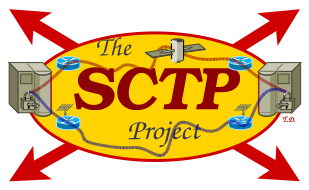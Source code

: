 <?xml version="1.0" encoding="UTF-8"?>
<dia:diagram xmlns:dia="http://www.lysator.liu.se/~alla/dia/">
  <dia:layer name="Hintergrund" visible="true" active="true">
    <dia:object type="Standard - Line" version="0" id="O0">
      <dia:attribute name="obj_pos">
        <dia:point val="3.5,2.2"/>
      </dia:attribute>
      <dia:attribute name="obj_bb">
        <dia:rectangle val="0.863,0.563;3.637,2.337"/>
      </dia:attribute>
      <dia:attribute name="conn_endpoints">
        <dia:point val="3.5,2.2"/>
        <dia:point val="1,0.7"/>
      </dia:attribute>
      <dia:attribute name="numcp">
        <dia:int val="1"/>
      </dia:attribute>
      <dia:attribute name="line_color">
        <dia:color val="#ce0000"/>
      </dia:attribute>
      <dia:attribute name="line_width">
        <dia:real val="0.2"/>
      </dia:attribute>
      <dia:attribute name="end_arrow">
        <dia:enum val="22"/>
      </dia:attribute>
      <dia:attribute name="end_arrow_length">
        <dia:real val="0.2"/>
      </dia:attribute>
      <dia:attribute name="end_arrow_width">
        <dia:real val="0.2"/>
      </dia:attribute>
    </dia:object>
    <dia:object type="Standard - Line" version="0" id="O1">
      <dia:attribute name="obj_pos">
        <dia:point val="3.5,2.2"/>
      </dia:attribute>
      <dia:attribute name="obj_bb">
        <dia:rectangle val="0.864,2.064;3.636,3.736"/>
      </dia:attribute>
      <dia:attribute name="conn_endpoints">
        <dia:point val="3.5,2.2"/>
        <dia:point val="1,3.6"/>
      </dia:attribute>
      <dia:attribute name="numcp">
        <dia:int val="1"/>
      </dia:attribute>
      <dia:attribute name="line_color">
        <dia:color val="#ce0000"/>
      </dia:attribute>
      <dia:attribute name="line_width">
        <dia:real val="0.2"/>
      </dia:attribute>
      <dia:attribute name="end_arrow">
        <dia:enum val="22"/>
      </dia:attribute>
      <dia:attribute name="end_arrow_length">
        <dia:real val="0.2"/>
      </dia:attribute>
      <dia:attribute name="end_arrow_width">
        <dia:real val="0.2"/>
      </dia:attribute>
    </dia:object>
    <dia:object type="Standard - Line" version="0" id="O2">
      <dia:attribute name="obj_pos">
        <dia:point val="3.5,2.2"/>
      </dia:attribute>
      <dia:attribute name="obj_bb">
        <dia:rectangle val="3.363,2.063;6.037,3.737"/>
      </dia:attribute>
      <dia:attribute name="conn_endpoints">
        <dia:point val="3.5,2.2"/>
        <dia:point val="5.9,3.6"/>
      </dia:attribute>
      <dia:attribute name="numcp">
        <dia:int val="1"/>
      </dia:attribute>
      <dia:attribute name="line_color">
        <dia:color val="#ce0000"/>
      </dia:attribute>
      <dia:attribute name="line_width">
        <dia:real val="0.2"/>
      </dia:attribute>
      <dia:attribute name="end_arrow">
        <dia:enum val="22"/>
      </dia:attribute>
      <dia:attribute name="end_arrow_length">
        <dia:real val="0.2"/>
      </dia:attribute>
      <dia:attribute name="end_arrow_width">
        <dia:real val="0.2"/>
      </dia:attribute>
    </dia:object>
    <dia:object type="Standard - Line" version="0" id="O3">
      <dia:attribute name="obj_pos">
        <dia:point val="3.5,2.2"/>
      </dia:attribute>
      <dia:attribute name="obj_bb">
        <dia:rectangle val="3.362,0.562;6.038,2.338"/>
      </dia:attribute>
      <dia:attribute name="conn_endpoints">
        <dia:point val="3.5,2.2"/>
        <dia:point val="5.9,0.7"/>
      </dia:attribute>
      <dia:attribute name="numcp">
        <dia:int val="1"/>
      </dia:attribute>
      <dia:attribute name="line_color">
        <dia:color val="#ce0000"/>
      </dia:attribute>
      <dia:attribute name="line_width">
        <dia:real val="0.2"/>
      </dia:attribute>
      <dia:attribute name="end_arrow">
        <dia:enum val="22"/>
      </dia:attribute>
      <dia:attribute name="end_arrow_length">
        <dia:real val="0.2"/>
      </dia:attribute>
      <dia:attribute name="end_arrow_width">
        <dia:real val="0.2"/>
      </dia:attribute>
    </dia:object>
    <dia:object type="Standard - Ellipse" version="0" id="O4">
      <dia:attribute name="obj_pos">
        <dia:point val="1.3,1.1"/>
      </dia:attribute>
      <dia:attribute name="obj_bb">
        <dia:rectangle val="1.275,1.075;5.65,3.275"/>
      </dia:attribute>
      <dia:attribute name="elem_corner">
        <dia:point val="1.3,1.1"/>
      </dia:attribute>
      <dia:attribute name="elem_width">
        <dia:real val="4.325"/>
      </dia:attribute>
      <dia:attribute name="elem_height">
        <dia:real val="2.15"/>
      </dia:attribute>
      <dia:attribute name="border_width">
        <dia:real val="0.05"/>
      </dia:attribute>
      <dia:attribute name="border_color">
        <dia:color val="#ce0000"/>
      </dia:attribute>
      <dia:attribute name="inner_color">
        <dia:color val="#ffd300"/>
      </dia:attribute>
    </dia:object>
    <dia:object type="Standard - Text" version="1" id="O5">
      <dia:attribute name="obj_pos">
        <dia:point val="3.6,2.15"/>
      </dia:attribute>
      <dia:attribute name="obj_bb">
        <dia:rectangle val="2.038,1.476;5.162,2.824"/>
      </dia:attribute>
      <dia:attribute name="text">
        <dia:composite type="text">
          <dia:attribute name="string">
            <dia:string>#SCTP #</dia:string>
          </dia:attribute>
          <dia:attribute name="font">
            <dia:font family="urw bookman l" style="88" name="Courier"/>
          </dia:attribute>
          <dia:attribute name="height">
            <dia:real val="1.27"/>
          </dia:attribute>
          <dia:attribute name="pos">
            <dia:point val="3.6,2.486"/>
          </dia:attribute>
          <dia:attribute name="color">
            <dia:color val="#8c0000"/>
          </dia:attribute>
          <dia:attribute name="alignment">
            <dia:enum val="1"/>
          </dia:attribute>
        </dia:composite>
      </dia:attribute>
      <dia:attribute name="valign">
        <dia:enum val="2"/>
      </dia:attribute>
    </dia:object>
    <dia:object type="Standard - Text" version="1" id="O6">
      <dia:attribute name="obj_pos">
        <dia:point val="2.75,1.4"/>
      </dia:attribute>
      <dia:attribute name="obj_bb">
        <dia:rectangle val="2.462,1.109;3.038,1.691"/>
      </dia:attribute>
      <dia:attribute name="text">
        <dia:composite type="text">
          <dia:attribute name="string">
            <dia:string>#The#</dia:string>
          </dia:attribute>
          <dia:attribute name="font">
            <dia:font family="URW Chancery L" style="56" name="Courier"/>
          </dia:attribute>
          <dia:attribute name="height">
            <dia:real val="0.564"/>
          </dia:attribute>
          <dia:attribute name="pos">
            <dia:point val="2.75,1.559"/>
          </dia:attribute>
          <dia:attribute name="color">
            <dia:color val="#343858"/>
          </dia:attribute>
          <dia:attribute name="alignment">
            <dia:enum val="1"/>
          </dia:attribute>
        </dia:composite>
      </dia:attribute>
      <dia:attribute name="valign">
        <dia:enum val="2"/>
      </dia:attribute>
    </dia:object>
    <dia:object type="Standard - Text" version="1" id="O7">
      <dia:attribute name="obj_pos">
        <dia:point val="3.6,2.8"/>
      </dia:attribute>
      <dia:attribute name="obj_bb">
        <dia:rectangle val="2.965,2.474;4.235,3.126"/>
      </dia:attribute>
      <dia:attribute name="text">
        <dia:composite type="text">
          <dia:attribute name="string">
            <dia:string>#Project#</dia:string>
          </dia:attribute>
          <dia:attribute name="font">
            <dia:font family="URW Chancery L" style="56" name="Courier"/>
          </dia:attribute>
          <dia:attribute name="height">
            <dia:real val="0.635"/>
          </dia:attribute>
          <dia:attribute name="pos">
            <dia:point val="3.6,2.979"/>
          </dia:attribute>
          <dia:attribute name="color">
            <dia:color val="#343858"/>
          </dia:attribute>
          <dia:attribute name="alignment">
            <dia:enum val="1"/>
          </dia:attribute>
        </dia:composite>
      </dia:attribute>
      <dia:attribute name="valign">
        <dia:enum val="2"/>
      </dia:attribute>
    </dia:object>
    <dia:object type="Cisco - IBM mainframe" version="1" id="O8">
      <dia:attribute name="obj_pos">
        <dia:point val="1,1.6"/>
      </dia:attribute>
      <dia:attribute name="obj_bb">
        <dia:rectangle val="1,1.6;1.712,2.504"/>
      </dia:attribute>
      <dia:attribute name="meta">
        <dia:composite type="dict"/>
      </dia:attribute>
      <dia:attribute name="elem_corner">
        <dia:point val="1,1.6"/>
      </dia:attribute>
      <dia:attribute name="elem_width">
        <dia:real val="0.712"/>
      </dia:attribute>
      <dia:attribute name="elem_height">
        <dia:real val="0.904"/>
      </dia:attribute>
      <dia:attribute name="line_width">
        <dia:real val="0"/>
      </dia:attribute>
      <dia:attribute name="line_colour">
        <dia:color val="#000000"/>
      </dia:attribute>
      <dia:attribute name="fill_colour">
        <dia:color val="#ffffff"/>
      </dia:attribute>
      <dia:attribute name="show_background">
        <dia:boolean val="true"/>
      </dia:attribute>
      <dia:attribute name="line_style">
        <dia:enum val="0"/>
        <dia:real val="1"/>
      </dia:attribute>
      <dia:attribute name="flip_horizontal">
        <dia:boolean val="true"/>
      </dia:attribute>
      <dia:attribute name="flip_vertical">
        <dia:boolean val="false"/>
      </dia:attribute>
      <dia:attribute name="subscale">
        <dia:real val="1"/>
      </dia:attribute>
    </dia:object>
    <dia:object type="Cisco - IBM mainframe" version="1" id="O9">
      <dia:attribute name="obj_pos">
        <dia:point val="5.2,1.6"/>
      </dia:attribute>
      <dia:attribute name="obj_bb">
        <dia:rectangle val="5.2,1.6;5.912,2.504"/>
      </dia:attribute>
      <dia:attribute name="meta">
        <dia:composite type="dict"/>
      </dia:attribute>
      <dia:attribute name="elem_corner">
        <dia:point val="5.2,1.6"/>
      </dia:attribute>
      <dia:attribute name="elem_width">
        <dia:real val="0.712"/>
      </dia:attribute>
      <dia:attribute name="elem_height">
        <dia:real val="0.904"/>
      </dia:attribute>
      <dia:attribute name="line_width">
        <dia:real val="0"/>
      </dia:attribute>
      <dia:attribute name="line_colour">
        <dia:color val="#000000"/>
      </dia:attribute>
      <dia:attribute name="fill_colour">
        <dia:color val="#ffffff"/>
      </dia:attribute>
      <dia:attribute name="show_background">
        <dia:boolean val="true"/>
      </dia:attribute>
      <dia:attribute name="line_style">
        <dia:enum val="0"/>
        <dia:real val="1"/>
      </dia:attribute>
      <dia:attribute name="flip_horizontal">
        <dia:boolean val="false"/>
      </dia:attribute>
      <dia:attribute name="flip_vertical">
        <dia:boolean val="false"/>
      </dia:attribute>
      <dia:attribute name="subscale">
        <dia:real val="1"/>
      </dia:attribute>
    </dia:object>
    <dia:object type="Standard - Text" version="1" id="O10">
      <dia:attribute name="obj_pos">
        <dia:point val="4,2"/>
      </dia:attribute>
      <dia:attribute name="obj_bb">
        <dia:rectangle val="4,1.405;4,2.152"/>
      </dia:attribute>
      <dia:attribute name="text">
        <dia:composite type="text">
          <dia:attribute name="string">
            <dia:string>##</dia:string>
          </dia:attribute>
          <dia:attribute name="font">
            <dia:font family="sans" style="0" name="Helvetica"/>
          </dia:attribute>
          <dia:attribute name="height">
            <dia:real val="0.8"/>
          </dia:attribute>
          <dia:attribute name="pos">
            <dia:point val="4,2"/>
          </dia:attribute>
          <dia:attribute name="color">
            <dia:color val="#000000"/>
          </dia:attribute>
          <dia:attribute name="alignment">
            <dia:enum val="0"/>
          </dia:attribute>
        </dia:composite>
      </dia:attribute>
      <dia:attribute name="valign">
        <dia:enum val="3"/>
      </dia:attribute>
    </dia:object>
    <dia:object type="Standard - Text" version="1" id="O11">
      <dia:attribute name="obj_pos">
        <dia:point val="4.2,2"/>
      </dia:attribute>
      <dia:attribute name="obj_bb">
        <dia:rectangle val="4.2,1.405;4.2,2.152"/>
      </dia:attribute>
      <dia:attribute name="text">
        <dia:composite type="text">
          <dia:attribute name="string">
            <dia:string>##</dia:string>
          </dia:attribute>
          <dia:attribute name="font">
            <dia:font family="sans" style="0" name="Helvetica"/>
          </dia:attribute>
          <dia:attribute name="height">
            <dia:real val="0.8"/>
          </dia:attribute>
          <dia:attribute name="pos">
            <dia:point val="4.2,2"/>
          </dia:attribute>
          <dia:attribute name="color">
            <dia:color val="#000000"/>
          </dia:attribute>
          <dia:attribute name="alignment">
            <dia:enum val="0"/>
          </dia:attribute>
        </dia:composite>
      </dia:attribute>
      <dia:attribute name="valign">
        <dia:enum val="3"/>
      </dia:attribute>
    </dia:object>
    <dia:object type="Standard - Text" version="1" id="O12">
      <dia:attribute name="obj_pos">
        <dia:point val="3,2.2"/>
      </dia:attribute>
      <dia:attribute name="obj_bb">
        <dia:rectangle val="3,1.605;3,2.353"/>
      </dia:attribute>
      <dia:attribute name="text">
        <dia:composite type="text">
          <dia:attribute name="string">
            <dia:string>##</dia:string>
          </dia:attribute>
          <dia:attribute name="font">
            <dia:font family="sans" style="0" name="Helvetica"/>
          </dia:attribute>
          <dia:attribute name="height">
            <dia:real val="0.8"/>
          </dia:attribute>
          <dia:attribute name="pos">
            <dia:point val="3,2.2"/>
          </dia:attribute>
          <dia:attribute name="color">
            <dia:color val="#000000"/>
          </dia:attribute>
          <dia:attribute name="alignment">
            <dia:enum val="0"/>
          </dia:attribute>
        </dia:composite>
      </dia:attribute>
      <dia:attribute name="valign">
        <dia:enum val="3"/>
      </dia:attribute>
    </dia:object>
    <dia:object type="Cisco - Antenna" version="1" id="O13">
      <dia:attribute name="obj_pos">
        <dia:point val="4.8,2.3"/>
      </dia:attribute>
      <dia:attribute name="obj_bb">
        <dia:rectangle val="4.793,2.293;5.085,2.626"/>
      </dia:attribute>
      <dia:attribute name="meta">
        <dia:composite type="dict"/>
      </dia:attribute>
      <dia:attribute name="elem_corner">
        <dia:point val="4.8,2.3"/>
      </dia:attribute>
      <dia:attribute name="elem_width">
        <dia:real val="0.278"/>
      </dia:attribute>
      <dia:attribute name="elem_height">
        <dia:real val="0.326"/>
      </dia:attribute>
      <dia:attribute name="line_width">
        <dia:real val="0.01"/>
      </dia:attribute>
      <dia:attribute name="line_colour">
        <dia:color val="#000000"/>
      </dia:attribute>
      <dia:attribute name="fill_colour">
        <dia:color val="#ffffff"/>
      </dia:attribute>
      <dia:attribute name="show_background">
        <dia:boolean val="true"/>
      </dia:attribute>
      <dia:attribute name="line_style">
        <dia:enum val="0"/>
        <dia:real val="1"/>
      </dia:attribute>
      <dia:attribute name="flip_horizontal">
        <dia:boolean val="false"/>
      </dia:attribute>
      <dia:attribute name="flip_vertical">
        <dia:boolean val="false"/>
      </dia:attribute>
      <dia:attribute name="subscale">
        <dia:real val="0.1"/>
      </dia:attribute>
    </dia:object>
    <dia:object type="Cisco - Lock and Key" version="1" id="O14">
      <dia:attribute name="obj_pos">
        <dia:point val="1.2,2.1"/>
      </dia:attribute>
      <dia:attribute name="obj_bb">
        <dia:rectangle val="1.199,2.089;1.575,2.435"/>
      </dia:attribute>
      <dia:attribute name="meta">
        <dia:composite type="dict"/>
      </dia:attribute>
      <dia:attribute name="elem_corner">
        <dia:point val="1.2,2.1"/>
      </dia:attribute>
      <dia:attribute name="elem_width">
        <dia:real val="0.308"/>
      </dia:attribute>
      <dia:attribute name="elem_height">
        <dia:real val="0.292"/>
      </dia:attribute>
      <dia:attribute name="line_width">
        <dia:real val="0.1"/>
      </dia:attribute>
      <dia:attribute name="line_colour">
        <dia:color val="#000000"/>
      </dia:attribute>
      <dia:attribute name="fill_colour">
        <dia:color val="#ffffff"/>
      </dia:attribute>
      <dia:attribute name="show_background">
        <dia:boolean val="true"/>
      </dia:attribute>
      <dia:attribute name="line_style">
        <dia:enum val="0"/>
        <dia:real val="1"/>
      </dia:attribute>
      <dia:attribute name="flip_horizontal">
        <dia:boolean val="true"/>
      </dia:attribute>
      <dia:attribute name="flip_vertical">
        <dia:boolean val="false"/>
      </dia:attribute>
      <dia:attribute name="subscale">
        <dia:real val="0.0"/>
      </dia:attribute>
    </dia:object>
    <dia:object type="Cisco - Antenna" version="1" id="O15">
      <dia:attribute name="obj_pos">
        <dia:point val="1.8,2.3"/>
      </dia:attribute>
      <dia:attribute name="obj_bb">
        <dia:rectangle val="1.793,2.293;2.085,2.626"/>
      </dia:attribute>
      <dia:attribute name="meta">
        <dia:composite type="dict"/>
      </dia:attribute>
      <dia:attribute name="elem_corner">
        <dia:point val="1.8,2.3"/>
      </dia:attribute>
      <dia:attribute name="elem_width">
        <dia:real val="0.278"/>
      </dia:attribute>
      <dia:attribute name="elem_height">
        <dia:real val="0.326"/>
      </dia:attribute>
      <dia:attribute name="line_width">
        <dia:real val="0.01"/>
      </dia:attribute>
      <dia:attribute name="line_colour">
        <dia:color val="#000000"/>
      </dia:attribute>
      <dia:attribute name="fill_colour">
        <dia:color val="#ffffff"/>
      </dia:attribute>
      <dia:attribute name="show_background">
        <dia:boolean val="true"/>
      </dia:attribute>
      <dia:attribute name="line_style">
        <dia:enum val="0"/>
        <dia:real val="1"/>
      </dia:attribute>
      <dia:attribute name="flip_horizontal">
        <dia:boolean val="false"/>
      </dia:attribute>
      <dia:attribute name="flip_vertical">
        <dia:boolean val="false"/>
      </dia:attribute>
      <dia:attribute name="subscale">
        <dia:real val="0.1"/>
      </dia:attribute>
    </dia:object>
    <dia:object type="Cisco - Router" version="1" id="O16">
      <dia:attribute name="obj_pos">
        <dia:point val="4.7,2.5"/>
      </dia:attribute>
      <dia:attribute name="obj_bb">
        <dia:rectangle val="4.699,2.499;5.097,2.735"/>
      </dia:attribute>
      <dia:attribute name="meta">
        <dia:composite type="dict"/>
      </dia:attribute>
      <dia:attribute name="elem_corner">
        <dia:point val="4.7,2.5"/>
      </dia:attribute>
      <dia:attribute name="elem_width">
        <dia:real val="0.396"/>
      </dia:attribute>
      <dia:attribute name="elem_height">
        <dia:real val="0.234"/>
      </dia:attribute>
      <dia:attribute name="line_width">
        <dia:real val="0.1"/>
      </dia:attribute>
      <dia:attribute name="line_colour">
        <dia:color val="#000000"/>
      </dia:attribute>
      <dia:attribute name="fill_colour">
        <dia:color val="#ffffff"/>
      </dia:attribute>
      <dia:attribute name="show_background">
        <dia:boolean val="true"/>
      </dia:attribute>
      <dia:attribute name="line_style">
        <dia:enum val="0"/>
        <dia:real val="1"/>
      </dia:attribute>
      <dia:attribute name="flip_horizontal">
        <dia:boolean val="false"/>
      </dia:attribute>
      <dia:attribute name="flip_vertical">
        <dia:boolean val="false"/>
      </dia:attribute>
      <dia:attribute name="subscale">
        <dia:real val="0.9"/>
      </dia:attribute>
    </dia:object>
    <dia:object type="Cisco - Router" version="1" id="O17">
      <dia:attribute name="obj_pos">
        <dia:point val="1.8,1.5"/>
      </dia:attribute>
      <dia:attribute name="obj_bb">
        <dia:rectangle val="1.8,1.5;2.197,1.735"/>
      </dia:attribute>
      <dia:attribute name="meta">
        <dia:composite type="dict"/>
      </dia:attribute>
      <dia:attribute name="elem_corner">
        <dia:point val="1.8,1.5"/>
      </dia:attribute>
      <dia:attribute name="elem_width">
        <dia:real val="0.396"/>
      </dia:attribute>
      <dia:attribute name="elem_height">
        <dia:real val="0.234"/>
      </dia:attribute>
      <dia:attribute name="line_width">
        <dia:real val="0.1"/>
      </dia:attribute>
      <dia:attribute name="line_colour">
        <dia:color val="#000000"/>
      </dia:attribute>
      <dia:attribute name="fill_colour">
        <dia:color val="#ffffff"/>
      </dia:attribute>
      <dia:attribute name="show_background">
        <dia:boolean val="true"/>
      </dia:attribute>
      <dia:attribute name="line_style">
        <dia:enum val="0"/>
        <dia:real val="1"/>
      </dia:attribute>
      <dia:attribute name="flip_horizontal">
        <dia:boolean val="false"/>
      </dia:attribute>
      <dia:attribute name="flip_vertical">
        <dia:boolean val="false"/>
      </dia:attribute>
      <dia:attribute name="subscale">
        <dia:real val="0.9"/>
      </dia:attribute>
    </dia:object>
    <dia:object type="Cisco - Router" version="1" id="O18">
      <dia:attribute name="obj_pos">
        <dia:point val="4.7,1.5"/>
      </dia:attribute>
      <dia:attribute name="obj_bb">
        <dia:rectangle val="4.699,1.5;5.097,1.735"/>
      </dia:attribute>
      <dia:attribute name="meta">
        <dia:composite type="dict"/>
      </dia:attribute>
      <dia:attribute name="elem_corner">
        <dia:point val="4.7,1.5"/>
      </dia:attribute>
      <dia:attribute name="elem_width">
        <dia:real val="0.396"/>
      </dia:attribute>
      <dia:attribute name="elem_height">
        <dia:real val="0.234"/>
      </dia:attribute>
      <dia:attribute name="line_width">
        <dia:real val="0.1"/>
      </dia:attribute>
      <dia:attribute name="line_colour">
        <dia:color val="#000000"/>
      </dia:attribute>
      <dia:attribute name="fill_colour">
        <dia:color val="#ffffff"/>
      </dia:attribute>
      <dia:attribute name="show_background">
        <dia:boolean val="true"/>
      </dia:attribute>
      <dia:attribute name="line_style">
        <dia:enum val="0"/>
        <dia:real val="1"/>
      </dia:attribute>
      <dia:attribute name="flip_horizontal">
        <dia:boolean val="false"/>
      </dia:attribute>
      <dia:attribute name="flip_vertical">
        <dia:boolean val="false"/>
      </dia:attribute>
      <dia:attribute name="subscale">
        <dia:real val="0.9"/>
      </dia:attribute>
    </dia:object>
    <dia:object type="Cisco - Lock and Key" version="1" id="O19">
      <dia:attribute name="obj_pos">
        <dia:point val="5.5,2.1"/>
      </dia:attribute>
      <dia:attribute name="obj_bb">
        <dia:rectangle val="5.434,2.089;5.809,2.435"/>
      </dia:attribute>
      <dia:attribute name="meta">
        <dia:composite type="dict"/>
      </dia:attribute>
      <dia:attribute name="elem_corner">
        <dia:point val="5.5,2.1"/>
      </dia:attribute>
      <dia:attribute name="elem_width">
        <dia:real val="0.308"/>
      </dia:attribute>
      <dia:attribute name="elem_height">
        <dia:real val="0.292"/>
      </dia:attribute>
      <dia:attribute name="line_width">
        <dia:real val="0.1"/>
      </dia:attribute>
      <dia:attribute name="line_colour">
        <dia:color val="#000000"/>
      </dia:attribute>
      <dia:attribute name="fill_colour">
        <dia:color val="#ffffff"/>
      </dia:attribute>
      <dia:attribute name="show_background">
        <dia:boolean val="true"/>
      </dia:attribute>
      <dia:attribute name="line_style">
        <dia:enum val="0"/>
        <dia:real val="1"/>
      </dia:attribute>
      <dia:attribute name="flip_horizontal">
        <dia:boolean val="false"/>
      </dia:attribute>
      <dia:attribute name="flip_vertical">
        <dia:boolean val="false"/>
      </dia:attribute>
      <dia:attribute name="subscale">
        <dia:real val="0.0"/>
      </dia:attribute>
    </dia:object>
    <dia:object type="Standard - BezierLine" version="0" id="O20">
      <dia:attribute name="obj_pos">
        <dia:point val="1.339,2.1"/>
      </dia:attribute>
      <dia:attribute name="obj_bb">
        <dia:rectangle val="1.314,1.307;5.703,2.133"/>
      </dia:attribute>
      <dia:attribute name="bez_points">
        <dia:point val="1.339,2.1"/>
        <dia:point val="1.528,2.1"/>
        <dia:point val="1.877,1.714"/>
        <dia:point val="1.972,1.637"/>
        <dia:point val="2.068,1.56"/>
        <dia:point val="2.27,1.54"/>
        <dia:point val="2.6,1.7"/>
        <dia:point val="2.93,1.86"/>
        <dia:point val="2.791,1.498"/>
        <dia:point val="3.2,1.7"/>
        <dia:point val="3.609,1.902"/>
        <dia:point val="3.3,1.1"/>
        <dia:point val="3.829,1.4"/>
        <dia:point val="4.358,1.699"/>
        <dia:point val="4.608,1.415"/>
        <dia:point val="4.898,1.617"/>
        <dia:point val="5.188,1.819"/>
        <dia:point val="5.084,1.82"/>
        <dia:point val="5.67,2.1"/>
      </dia:attribute>
      <dia:attribute name="corner_types">
        <dia:enum val="0"/>
        <dia:enum val="0"/>
        <dia:enum val="0"/>
        <dia:enum val="0"/>
        <dia:enum val="0"/>
        <dia:enum val="0"/>
        <dia:enum val="0"/>
      </dia:attribute>
      <dia:attribute name="line_color">
        <dia:color val="#8c0000"/>
      </dia:attribute>
      <dia:attribute name="line_width">
        <dia:real val="0.05"/>
      </dia:attribute>
      <dia:attribute name="line_style">
        <dia:enum val="4"/>
      </dia:attribute>
      <dia:attribute name="dashlength">
        <dia:real val="0.05"/>
      </dia:attribute>
      <dia:connections>
        <dia:connection handle="0" to="O14" connection="0"/>
        <dia:connection handle="12" to="O21" connection="8"/>
        <dia:connection handle="15" to="O18" connection="4"/>
        <dia:connection handle="18" to="O19" connection="0"/>
      </dia:connections>
    </dia:object>
    <dia:object type="Cisco - Satellite" version="1" id="O21">
      <dia:attribute name="obj_pos">
        <dia:point val="3.3,1.2"/>
      </dia:attribute>
      <dia:attribute name="obj_bb">
        <dia:rectangle val="3.221,1.2;4.305,1.601"/>
      </dia:attribute>
      <dia:attribute name="meta">
        <dia:composite type="dict"/>
      </dia:attribute>
      <dia:attribute name="elem_corner">
        <dia:point val="3.3,1.2"/>
      </dia:attribute>
      <dia:attribute name="elem_width">
        <dia:real val="1.004"/>
      </dia:attribute>
      <dia:attribute name="elem_height">
        <dia:real val="0.398"/>
      </dia:attribute>
      <dia:attribute name="line_width">
        <dia:real val="0.1"/>
      </dia:attribute>
      <dia:attribute name="line_colour">
        <dia:color val="#000000"/>
      </dia:attribute>
      <dia:attribute name="fill_colour">
        <dia:color val="#ffffff"/>
      </dia:attribute>
      <dia:attribute name="show_background">
        <dia:boolean val="true"/>
      </dia:attribute>
      <dia:attribute name="line_style">
        <dia:enum val="0"/>
        <dia:real val="1"/>
      </dia:attribute>
      <dia:attribute name="flip_horizontal">
        <dia:boolean val="false"/>
      </dia:attribute>
      <dia:attribute name="flip_vertical">
        <dia:boolean val="false"/>
      </dia:attribute>
      <dia:attribute name="subscale">
        <dia:real val="0.0"/>
      </dia:attribute>
    </dia:object>
    <dia:object type="Cisco - Router" version="1" id="O22">
      <dia:attribute name="obj_pos">
        <dia:point val="1.8,2.5"/>
      </dia:attribute>
      <dia:attribute name="obj_bb">
        <dia:rectangle val="1.8,2.499;2.197,2.735"/>
      </dia:attribute>
      <dia:attribute name="meta">
        <dia:composite type="dict"/>
      </dia:attribute>
      <dia:attribute name="elem_corner">
        <dia:point val="1.8,2.5"/>
      </dia:attribute>
      <dia:attribute name="elem_width">
        <dia:real val="0.396"/>
      </dia:attribute>
      <dia:attribute name="elem_height">
        <dia:real val="0.234"/>
      </dia:attribute>
      <dia:attribute name="line_width">
        <dia:real val="0.1"/>
      </dia:attribute>
      <dia:attribute name="line_colour">
        <dia:color val="#000000"/>
      </dia:attribute>
      <dia:attribute name="fill_colour">
        <dia:color val="#ffffff"/>
      </dia:attribute>
      <dia:attribute name="show_background">
        <dia:boolean val="true"/>
      </dia:attribute>
      <dia:attribute name="line_style">
        <dia:enum val="0"/>
        <dia:real val="1"/>
      </dia:attribute>
      <dia:attribute name="flip_horizontal">
        <dia:boolean val="false"/>
      </dia:attribute>
      <dia:attribute name="flip_vertical">
        <dia:boolean val="false"/>
      </dia:attribute>
      <dia:attribute name="subscale">
        <dia:real val="0.9"/>
      </dia:attribute>
    </dia:object>
    <dia:object type="Standard - BezierLine" version="0" id="O23">
      <dia:attribute name="obj_pos">
        <dia:point val="1.339,2.1"/>
      </dia:attribute>
      <dia:attribute name="obj_bb">
        <dia:rectangle val="1.314,2.026;5.703,3.19"/>
      </dia:attribute>
      <dia:attribute name="bez_points">
        <dia:point val="1.339,2.1"/>
        <dia:point val="1.528,2.1"/>
        <dia:point val="1.526,2.38"/>
        <dia:point val="1.998,2.617"/>
        <dia:point val="2.47,2.854"/>
        <dia:point val="2,2.9"/>
        <dia:point val="2.6,3"/>
        <dia:point val="3.2,3.1"/>
        <dia:point val="3.035,2.935"/>
        <dia:point val="3.444,3.138"/>
        <dia:point val="3.853,3.34"/>
        <dia:point val="3.583,2.363"/>
        <dia:point val="4.112,2.663"/>
        <dia:point val="4.642,2.962"/>
        <dia:point val="4.582,2.435"/>
        <dia:point val="4.872,2.637"/>
        <dia:point val="5.162,2.839"/>
        <dia:point val="5.084,1.82"/>
        <dia:point val="5.67,2.1"/>
      </dia:attribute>
      <dia:attribute name="corner_types">
        <dia:enum val="0"/>
        <dia:enum val="0"/>
        <dia:enum val="0"/>
        <dia:enum val="0"/>
        <dia:enum val="0"/>
        <dia:enum val="0"/>
        <dia:enum val="0"/>
      </dia:attribute>
      <dia:attribute name="line_color">
        <dia:color val="#000099"/>
      </dia:attribute>
      <dia:attribute name="line_width">
        <dia:real val="0.05"/>
      </dia:attribute>
      <dia:attribute name="line_style">
        <dia:enum val="4"/>
      </dia:attribute>
      <dia:attribute name="dashlength">
        <dia:real val="0.05"/>
      </dia:attribute>
      <dia:connections>
        <dia:connection handle="0" to="O14" connection="0"/>
        <dia:connection handle="3" to="O22" connection="4"/>
        <dia:connection handle="18" to="O19" connection="0"/>
      </dia:connections>
    </dia:object>
    <dia:object type="Standard - Text" version="1" id="O24">
      <dia:attribute name="obj_pos">
        <dia:point val="5.6,2.6"/>
      </dia:attribute>
      <dia:attribute name="obj_bb">
        <dia:rectangle val="5.6,2.473;5.808,2.638"/>
      </dia:attribute>
      <dia:attribute name="text">
        <dia:composite type="text">
          <dia:attribute name="string">
            <dia:string>#T.D.#</dia:string>
          </dia:attribute>
          <dia:attribute name="font">
            <dia:font family="URW Chancery L" style="88" name="Courier"/>
          </dia:attribute>
          <dia:attribute name="height">
            <dia:real val="0.159"/>
          </dia:attribute>
          <dia:attribute name="pos">
            <dia:point val="5.6,2.6"/>
          </dia:attribute>
          <dia:attribute name="color">
            <dia:color val="#ce0000"/>
          </dia:attribute>
          <dia:attribute name="alignment">
            <dia:enum val="0"/>
          </dia:attribute>
        </dia:composite>
      </dia:attribute>
      <dia:attribute name="valign">
        <dia:enum val="3"/>
      </dia:attribute>
    </dia:object>
  </dia:layer>
</dia:diagram>
